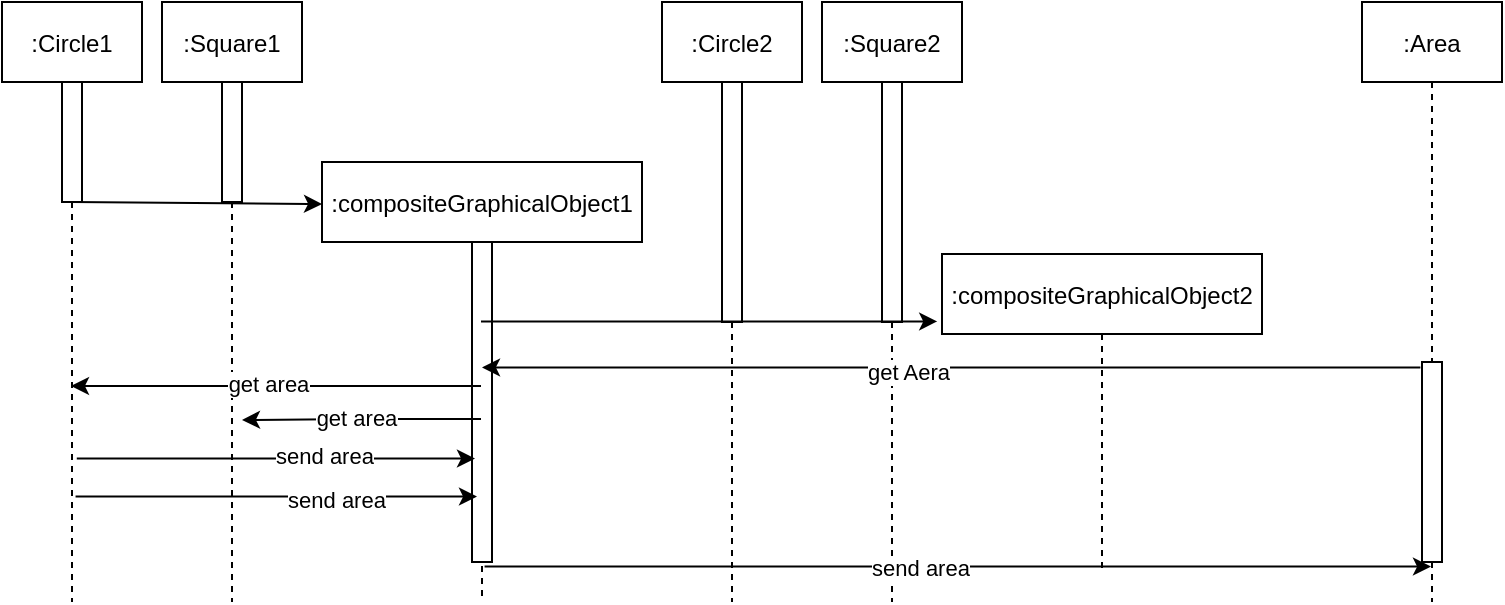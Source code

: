 <mxfile version="20.6.0" type="github">
  <diagram id="kgpKYQtTHZ0yAKxKKP6v" name="Page-1">
    <mxGraphModel dx="1038" dy="521" grid="1" gridSize="10" guides="1" tooltips="1" connect="1" arrows="1" fold="1" page="1" pageScale="1" pageWidth="850" pageHeight="1100" math="0" shadow="0">
      <root>
        <mxCell id="0" />
        <mxCell id="1" parent="0" />
        <mxCell id="3nuBFxr9cyL0pnOWT2aG-1" value=":Circle1" style="shape=umlLifeline;perimeter=lifelinePerimeter;container=1;collapsible=0;recursiveResize=0;rounded=0;shadow=0;strokeWidth=1;" parent="1" vertex="1">
          <mxGeometry x="40" y="80" width="70" height="300" as="geometry" />
        </mxCell>
        <mxCell id="5_kMXqXqC3zVhXPV1_rG-2" value="" style="rounded=0;whiteSpace=wrap;html=1;" vertex="1" parent="3nuBFxr9cyL0pnOWT2aG-1">
          <mxGeometry x="30" y="40" width="10" height="60" as="geometry" />
        </mxCell>
        <mxCell id="3nuBFxr9cyL0pnOWT2aG-5" value=":Square1" style="shape=umlLifeline;perimeter=lifelinePerimeter;container=1;collapsible=0;recursiveResize=0;rounded=0;shadow=0;strokeWidth=1;" parent="1" vertex="1">
          <mxGeometry x="120" y="80" width="70" height="300" as="geometry" />
        </mxCell>
        <mxCell id="5_kMXqXqC3zVhXPV1_rG-5" value="" style="rounded=0;whiteSpace=wrap;html=1;" vertex="1" parent="3nuBFxr9cyL0pnOWT2aG-5">
          <mxGeometry x="30" y="40" width="10" height="60" as="geometry" />
        </mxCell>
        <mxCell id="5_kMXqXqC3zVhXPV1_rG-1" value=":compositeGraphicalObject1" style="shape=umlLifeline;perimeter=lifelinePerimeter;container=1;collapsible=0;recursiveResize=0;rounded=0;shadow=0;strokeWidth=1;" vertex="1" parent="1">
          <mxGeometry x="200" y="160" width="160" height="220" as="geometry" />
        </mxCell>
        <mxCell id="5_kMXqXqC3zVhXPV1_rG-13" value="" style="rounded=0;whiteSpace=wrap;html=1;" vertex="1" parent="5_kMXqXqC3zVhXPV1_rG-1">
          <mxGeometry x="75" y="40" width="10" height="160" as="geometry" />
        </mxCell>
        <mxCell id="5_kMXqXqC3zVhXPV1_rG-6" value="" style="endArrow=classic;html=1;rounded=0;" edge="1" parent="1">
          <mxGeometry width="50" height="50" relative="1" as="geometry">
            <mxPoint x="75" y="180" as="sourcePoint" />
            <mxPoint x="200" y="181" as="targetPoint" />
          </mxGeometry>
        </mxCell>
        <mxCell id="5_kMXqXqC3zVhXPV1_rG-7" value=":Circle2" style="shape=umlLifeline;perimeter=lifelinePerimeter;container=1;collapsible=0;recursiveResize=0;rounded=0;shadow=0;strokeWidth=1;" vertex="1" parent="1">
          <mxGeometry x="370" y="80" width="70" height="300" as="geometry" />
        </mxCell>
        <mxCell id="5_kMXqXqC3zVhXPV1_rG-8" value="" style="rounded=0;whiteSpace=wrap;html=1;" vertex="1" parent="5_kMXqXqC3zVhXPV1_rG-7">
          <mxGeometry x="30" y="40" width="10" height="120" as="geometry" />
        </mxCell>
        <mxCell id="5_kMXqXqC3zVhXPV1_rG-9" value=":Square2" style="shape=umlLifeline;perimeter=lifelinePerimeter;container=1;collapsible=0;recursiveResize=0;rounded=0;shadow=0;strokeWidth=1;" vertex="1" parent="1">
          <mxGeometry x="450" y="80" width="70" height="300" as="geometry" />
        </mxCell>
        <mxCell id="5_kMXqXqC3zVhXPV1_rG-10" value="" style="rounded=0;whiteSpace=wrap;html=1;" vertex="1" parent="5_kMXqXqC3zVhXPV1_rG-9">
          <mxGeometry x="30" y="40" width="10" height="120" as="geometry" />
        </mxCell>
        <mxCell id="5_kMXqXqC3zVhXPV1_rG-11" value=":compositeGraphicalObject2" style="shape=umlLifeline;perimeter=lifelinePerimeter;container=1;collapsible=0;recursiveResize=0;rounded=0;shadow=0;strokeWidth=1;" vertex="1" parent="1">
          <mxGeometry x="510" y="206" width="160" height="160" as="geometry" />
        </mxCell>
        <mxCell id="5_kMXqXqC3zVhXPV1_rG-12" value="" style="endArrow=classic;html=1;rounded=0;entryX=-0.015;entryY=0.092;entryDx=0;entryDy=0;entryPerimeter=0;" edge="1" parent="1">
          <mxGeometry width="50" height="50" relative="1" as="geometry">
            <mxPoint x="279.5" y="239.72" as="sourcePoint" />
            <mxPoint x="507.6" y="239.72" as="targetPoint" />
          </mxGeometry>
        </mxCell>
        <mxCell id="5_kMXqXqC3zVhXPV1_rG-14" value=":Area" style="shape=umlLifeline;perimeter=lifelinePerimeter;container=1;collapsible=0;recursiveResize=0;rounded=0;shadow=0;strokeWidth=1;" vertex="1" parent="1">
          <mxGeometry x="720" y="80" width="70" height="300" as="geometry" />
        </mxCell>
        <mxCell id="5_kMXqXqC3zVhXPV1_rG-15" value="" style="rounded=0;whiteSpace=wrap;html=1;" vertex="1" parent="5_kMXqXqC3zVhXPV1_rG-14">
          <mxGeometry x="30" y="180" width="10" height="100" as="geometry" />
        </mxCell>
        <mxCell id="5_kMXqXqC3zVhXPV1_rG-16" value="" style="endArrow=classic;html=1;rounded=0;" edge="1" parent="1">
          <mxGeometry width="50" height="50" relative="1" as="geometry">
            <mxPoint x="279.5" y="272" as="sourcePoint" />
            <mxPoint x="74.5" y="272" as="targetPoint" />
            <Array as="points">
              <mxPoint x="240" y="272" />
            </Array>
          </mxGeometry>
        </mxCell>
        <mxCell id="5_kMXqXqC3zVhXPV1_rG-17" value="get area" style="edgeLabel;html=1;align=center;verticalAlign=middle;resizable=0;points=[];" vertex="1" connectable="0" parent="5_kMXqXqC3zVhXPV1_rG-16">
          <mxGeometry x="0.045" y="-1" relative="1" as="geometry">
            <mxPoint as="offset" />
          </mxGeometry>
        </mxCell>
        <mxCell id="5_kMXqXqC3zVhXPV1_rG-18" value="" style="endArrow=classic;html=1;rounded=0;" edge="1" parent="1">
          <mxGeometry width="50" height="50" relative="1" as="geometry">
            <mxPoint x="279.5" y="288.5" as="sourcePoint" />
            <mxPoint x="160" y="289" as="targetPoint" />
            <Array as="points">
              <mxPoint x="218" y="288.5" />
            </Array>
          </mxGeometry>
        </mxCell>
        <mxCell id="5_kMXqXqC3zVhXPV1_rG-19" value="get area" style="edgeLabel;html=1;align=center;verticalAlign=middle;resizable=0;points=[];" vertex="1" connectable="0" parent="5_kMXqXqC3zVhXPV1_rG-18">
          <mxGeometry x="0.045" y="-1" relative="1" as="geometry">
            <mxPoint as="offset" />
          </mxGeometry>
        </mxCell>
        <mxCell id="5_kMXqXqC3zVhXPV1_rG-20" value="" style="endArrow=classic;html=1;rounded=0;exitX=0.577;exitY=0.721;exitDx=0;exitDy=0;exitPerimeter=0;" edge="1" parent="1">
          <mxGeometry width="50" height="50" relative="1" as="geometry">
            <mxPoint x="77.39" y="308.3" as="sourcePoint" />
            <mxPoint x="276.5" y="308.3" as="targetPoint" />
          </mxGeometry>
        </mxCell>
        <mxCell id="5_kMXqXqC3zVhXPV1_rG-22" value="send area" style="edgeLabel;html=1;align=center;verticalAlign=middle;resizable=0;points=[];" vertex="1" connectable="0" parent="5_kMXqXqC3zVhXPV1_rG-20">
          <mxGeometry x="0.236" y="2" relative="1" as="geometry">
            <mxPoint as="offset" />
          </mxGeometry>
        </mxCell>
        <mxCell id="5_kMXqXqC3zVhXPV1_rG-21" value="" style="endArrow=classic;html=1;rounded=0;exitX=0.554;exitY=0.801;exitDx=0;exitDy=0;exitPerimeter=0;" edge="1" parent="1">
          <mxGeometry width="50" height="50" relative="1" as="geometry">
            <mxPoint x="76.78" y="327.3" as="sourcePoint" />
            <mxPoint x="277.5" y="327.3" as="targetPoint" />
          </mxGeometry>
        </mxCell>
        <mxCell id="5_kMXqXqC3zVhXPV1_rG-23" value="send area" style="edgeLabel;html=1;align=center;verticalAlign=middle;resizable=0;points=[];" vertex="1" connectable="0" parent="5_kMXqXqC3zVhXPV1_rG-21">
          <mxGeometry x="0.292" y="-1" relative="1" as="geometry">
            <mxPoint as="offset" />
          </mxGeometry>
        </mxCell>
        <mxCell id="5_kMXqXqC3zVhXPV1_rG-24" value="" style="endArrow=classic;html=1;rounded=0;exitX=0.508;exitY=0.815;exitDx=0;exitDy=0;exitPerimeter=0;" edge="1" parent="1">
          <mxGeometry width="50" height="50" relative="1" as="geometry">
            <mxPoint x="281.28" y="362.3" as="sourcePoint" />
            <mxPoint x="754.5" y="362.3" as="targetPoint" />
          </mxGeometry>
        </mxCell>
        <mxCell id="5_kMXqXqC3zVhXPV1_rG-27" value="send area" style="edgeLabel;html=1;align=center;verticalAlign=middle;resizable=0;points=[];" vertex="1" connectable="0" parent="5_kMXqXqC3zVhXPV1_rG-24">
          <mxGeometry x="-0.082" relative="1" as="geometry">
            <mxPoint as="offset" />
          </mxGeometry>
        </mxCell>
        <mxCell id="5_kMXqXqC3zVhXPV1_rG-25" value="" style="endArrow=classic;html=1;rounded=0;exitX=0.417;exitY=0.609;exitDx=0;exitDy=0;exitPerimeter=0;" edge="1" parent="1" source="5_kMXqXqC3zVhXPV1_rG-14" target="5_kMXqXqC3zVhXPV1_rG-1">
          <mxGeometry width="50" height="50" relative="1" as="geometry">
            <mxPoint x="400" y="300" as="sourcePoint" />
            <mxPoint x="450" y="250" as="targetPoint" />
          </mxGeometry>
        </mxCell>
        <mxCell id="5_kMXqXqC3zVhXPV1_rG-26" value="get Aera" style="edgeLabel;html=1;align=center;verticalAlign=middle;resizable=0;points=[];" vertex="1" connectable="0" parent="5_kMXqXqC3zVhXPV1_rG-25">
          <mxGeometry x="0.093" y="2" relative="1" as="geometry">
            <mxPoint as="offset" />
          </mxGeometry>
        </mxCell>
      </root>
    </mxGraphModel>
  </diagram>
</mxfile>
